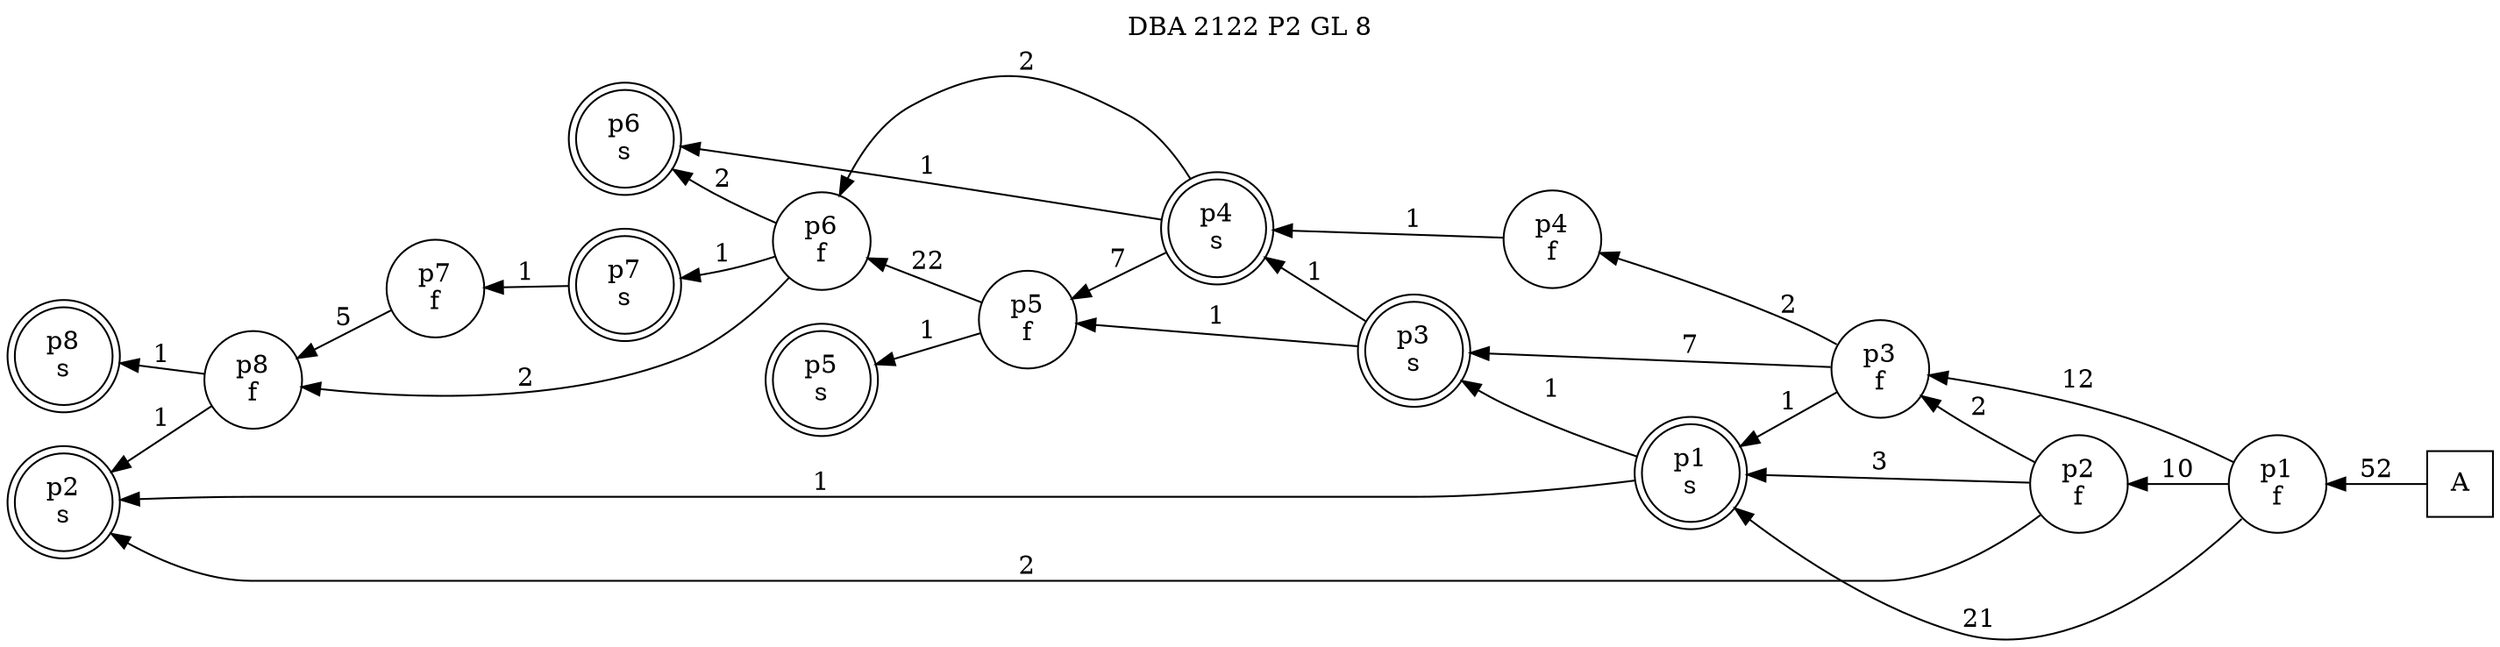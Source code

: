 digraph DBA_2122_P2_GL_8_GOOD {
labelloc="tl"
label= " DBA 2122 P2 GL 8 "
rankdir="RL";
"A" [shape="square" label="A"]
"p1_f" [shape="circle" label="p1
f"]
"p1_s" [shape="doublecircle" label="p1
s"]
"p2_f" [shape="circle" label="p2
f"]
"p2_s" [shape="doublecircle" label="p2
s"]
"p3_f" [shape="circle" label="p3
f"]
"p3_s" [shape="doublecircle" label="p3
s"]
"p4_f" [shape="circle" label="p4
f"]
"p4_s" [shape="doublecircle" label="p4
s"]
"p5_f" [shape="circle" label="p5
f"]
"p6_f" [shape="circle" label="p6
f"]
"p6_s" [shape="doublecircle" label="p6
s"]
"p5_s" [shape="doublecircle" label="p5
s"]
"p7_s" [shape="doublecircle" label="p7
s"]
"p7_f" [shape="circle" label="p7
f"]
"p8_f" [shape="circle" label="p8
f"]
"p8_s" [shape="doublecircle" label="p8
s"]
"A" -> "p1_f" [ label=52]
"p1_f" -> "p1_s" [ label=21]
"p1_f" -> "p2_f" [ label=10]
"p1_f" -> "p3_f" [ label=12]
"p1_s" -> "p2_s" [ label=1]
"p1_s" -> "p3_s" [ label=1]
"p2_f" -> "p1_s" [ label=3]
"p2_f" -> "p2_s" [ label=2]
"p2_f" -> "p3_f" [ label=2]
"p3_f" -> "p1_s" [ label=1]
"p3_f" -> "p3_s" [ label=7]
"p3_f" -> "p4_f" [ label=2]
"p3_s" -> "p4_s" [ label=1]
"p3_s" -> "p5_f" [ label=1]
"p4_f" -> "p4_s" [ label=1]
"p4_s" -> "p5_f" [ label=7]
"p4_s" -> "p6_f" [ label=2]
"p4_s" -> "p6_s" [ label=1]
"p5_f" -> "p6_f" [ label=22]
"p5_f" -> "p5_s" [ label=1]
"p6_f" -> "p6_s" [ label=2]
"p6_f" -> "p7_s" [ label=1]
"p6_f" -> "p8_f" [ label=2]
"p7_s" -> "p7_f" [ label=1]
"p7_f" -> "p8_f" [ label=5]
"p8_f" -> "p2_s" [ label=1]
"p8_f" -> "p8_s" [ label=1]
}
